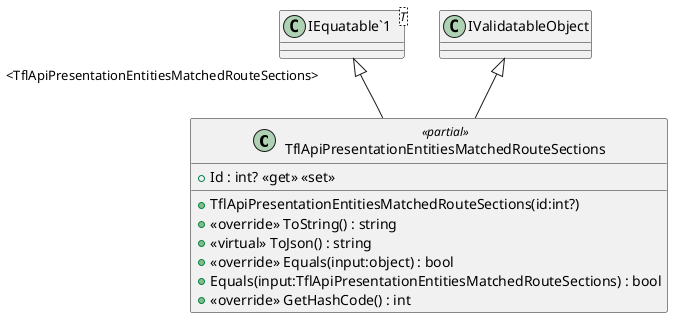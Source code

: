 @startuml
class TflApiPresentationEntitiesMatchedRouteSections <<partial>> {
    + TflApiPresentationEntitiesMatchedRouteSections(id:int?)
    + Id : int? <<get>> <<set>>
    + <<override>> ToString() : string
    + <<virtual>> ToJson() : string
    + <<override>> Equals(input:object) : bool
    + Equals(input:TflApiPresentationEntitiesMatchedRouteSections) : bool
    + <<override>> GetHashCode() : int
}
class "IEquatable`1"<T> {
}
"IEquatable`1" "<TflApiPresentationEntitiesMatchedRouteSections>" <|-- TflApiPresentationEntitiesMatchedRouteSections
IValidatableObject <|-- TflApiPresentationEntitiesMatchedRouteSections
@enduml
